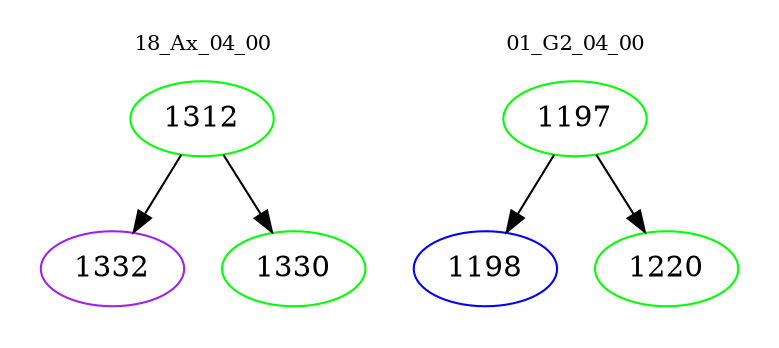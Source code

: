 digraph{
subgraph cluster_0 {
color = white
label = "18_Ax_04_00";
fontsize=10;
T0_1312 [label="1312", color="green"]
T0_1312 -> T0_1332 [color="black"]
T0_1332 [label="1332", color="purple"]
T0_1312 -> T0_1330 [color="black"]
T0_1330 [label="1330", color="green"]
}
subgraph cluster_1 {
color = white
label = "01_G2_04_00";
fontsize=10;
T1_1197 [label="1197", color="green"]
T1_1197 -> T1_1198 [color="black"]
T1_1198 [label="1198", color="blue"]
T1_1197 -> T1_1220 [color="black"]
T1_1220 [label="1220", color="green"]
}
}
